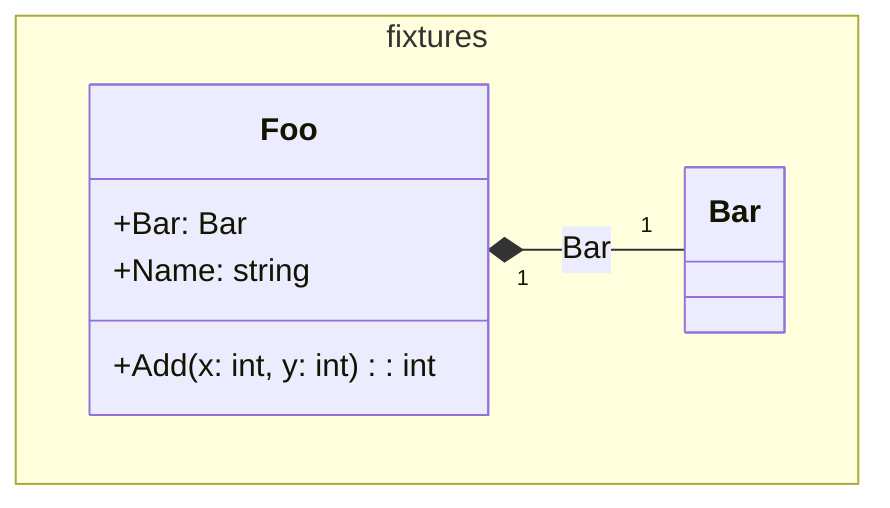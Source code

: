 classDiagram
  namespace fixtures {
    class Bar {
    }
    class Foo {
      +Bar: Bar
      +Name: string
      +Add(x: int, y: int): int
    }
  }
  Foo "1" *-- "1" Bar : Bar